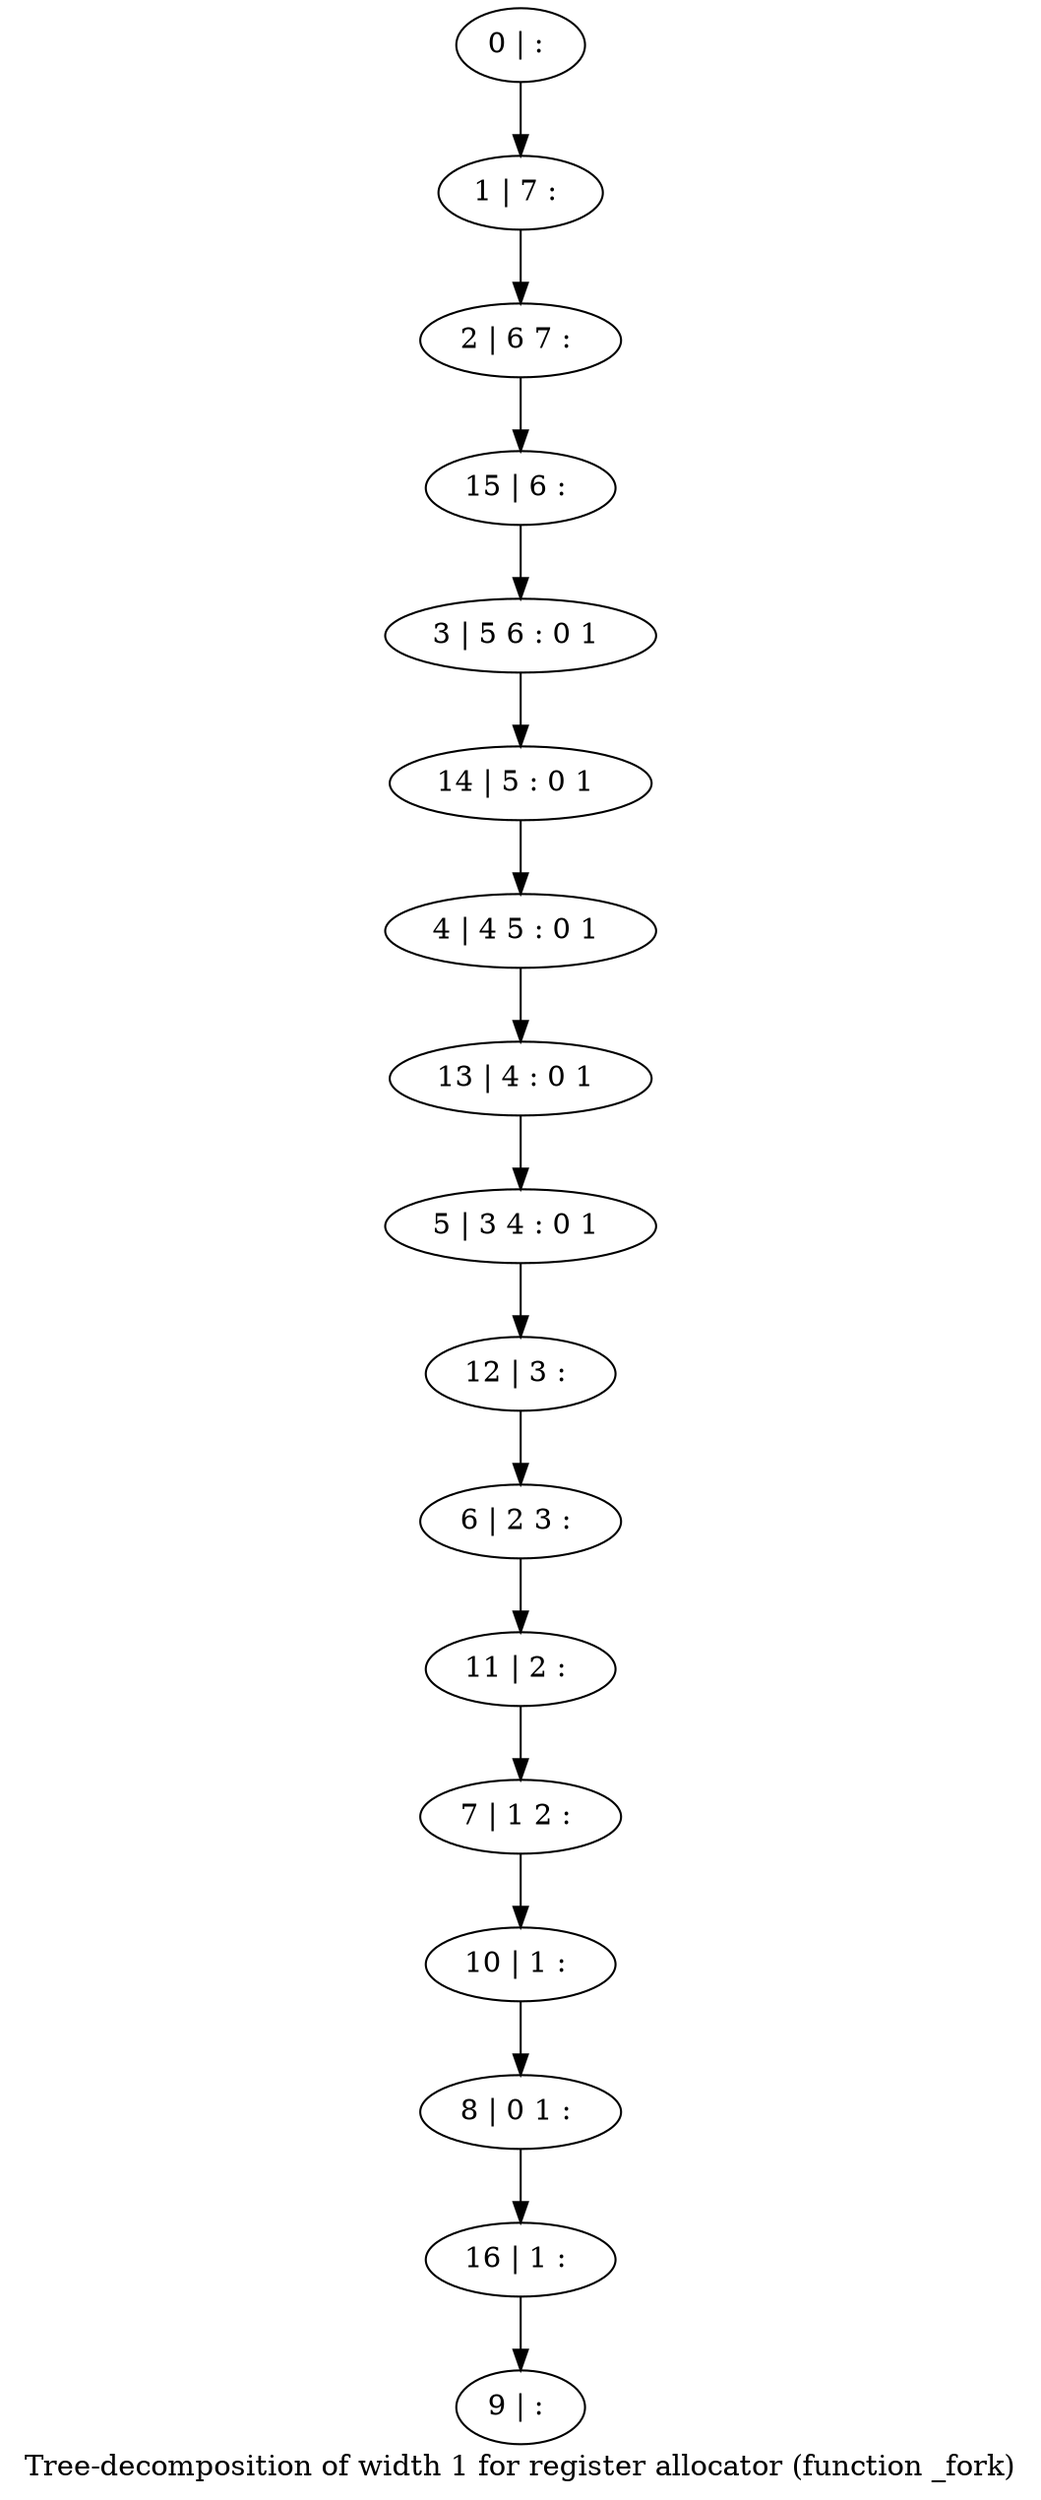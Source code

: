 digraph G {
graph [label="Tree-decomposition of width 1 for register allocator (function _fork)"]
0[label="0 | : "];
1[label="1 | 7 : "];
2[label="2 | 6 7 : "];
3[label="3 | 5 6 : 0 1 "];
4[label="4 | 4 5 : 0 1 "];
5[label="5 | 3 4 : 0 1 "];
6[label="6 | 2 3 : "];
7[label="7 | 1 2 : "];
8[label="8 | 0 1 : "];
9[label="9 | : "];
10[label="10 | 1 : "];
11[label="11 | 2 : "];
12[label="12 | 3 : "];
13[label="13 | 4 : 0 1 "];
14[label="14 | 5 : 0 1 "];
15[label="15 | 6 : "];
16[label="16 | 1 : "];
0->1 ;
1->2 ;
10->8 ;
7->10 ;
11->7 ;
6->11 ;
12->6 ;
5->12 ;
13->5 ;
4->13 ;
14->4 ;
3->14 ;
15->3 ;
2->15 ;
16->9 ;
8->16 ;
}

